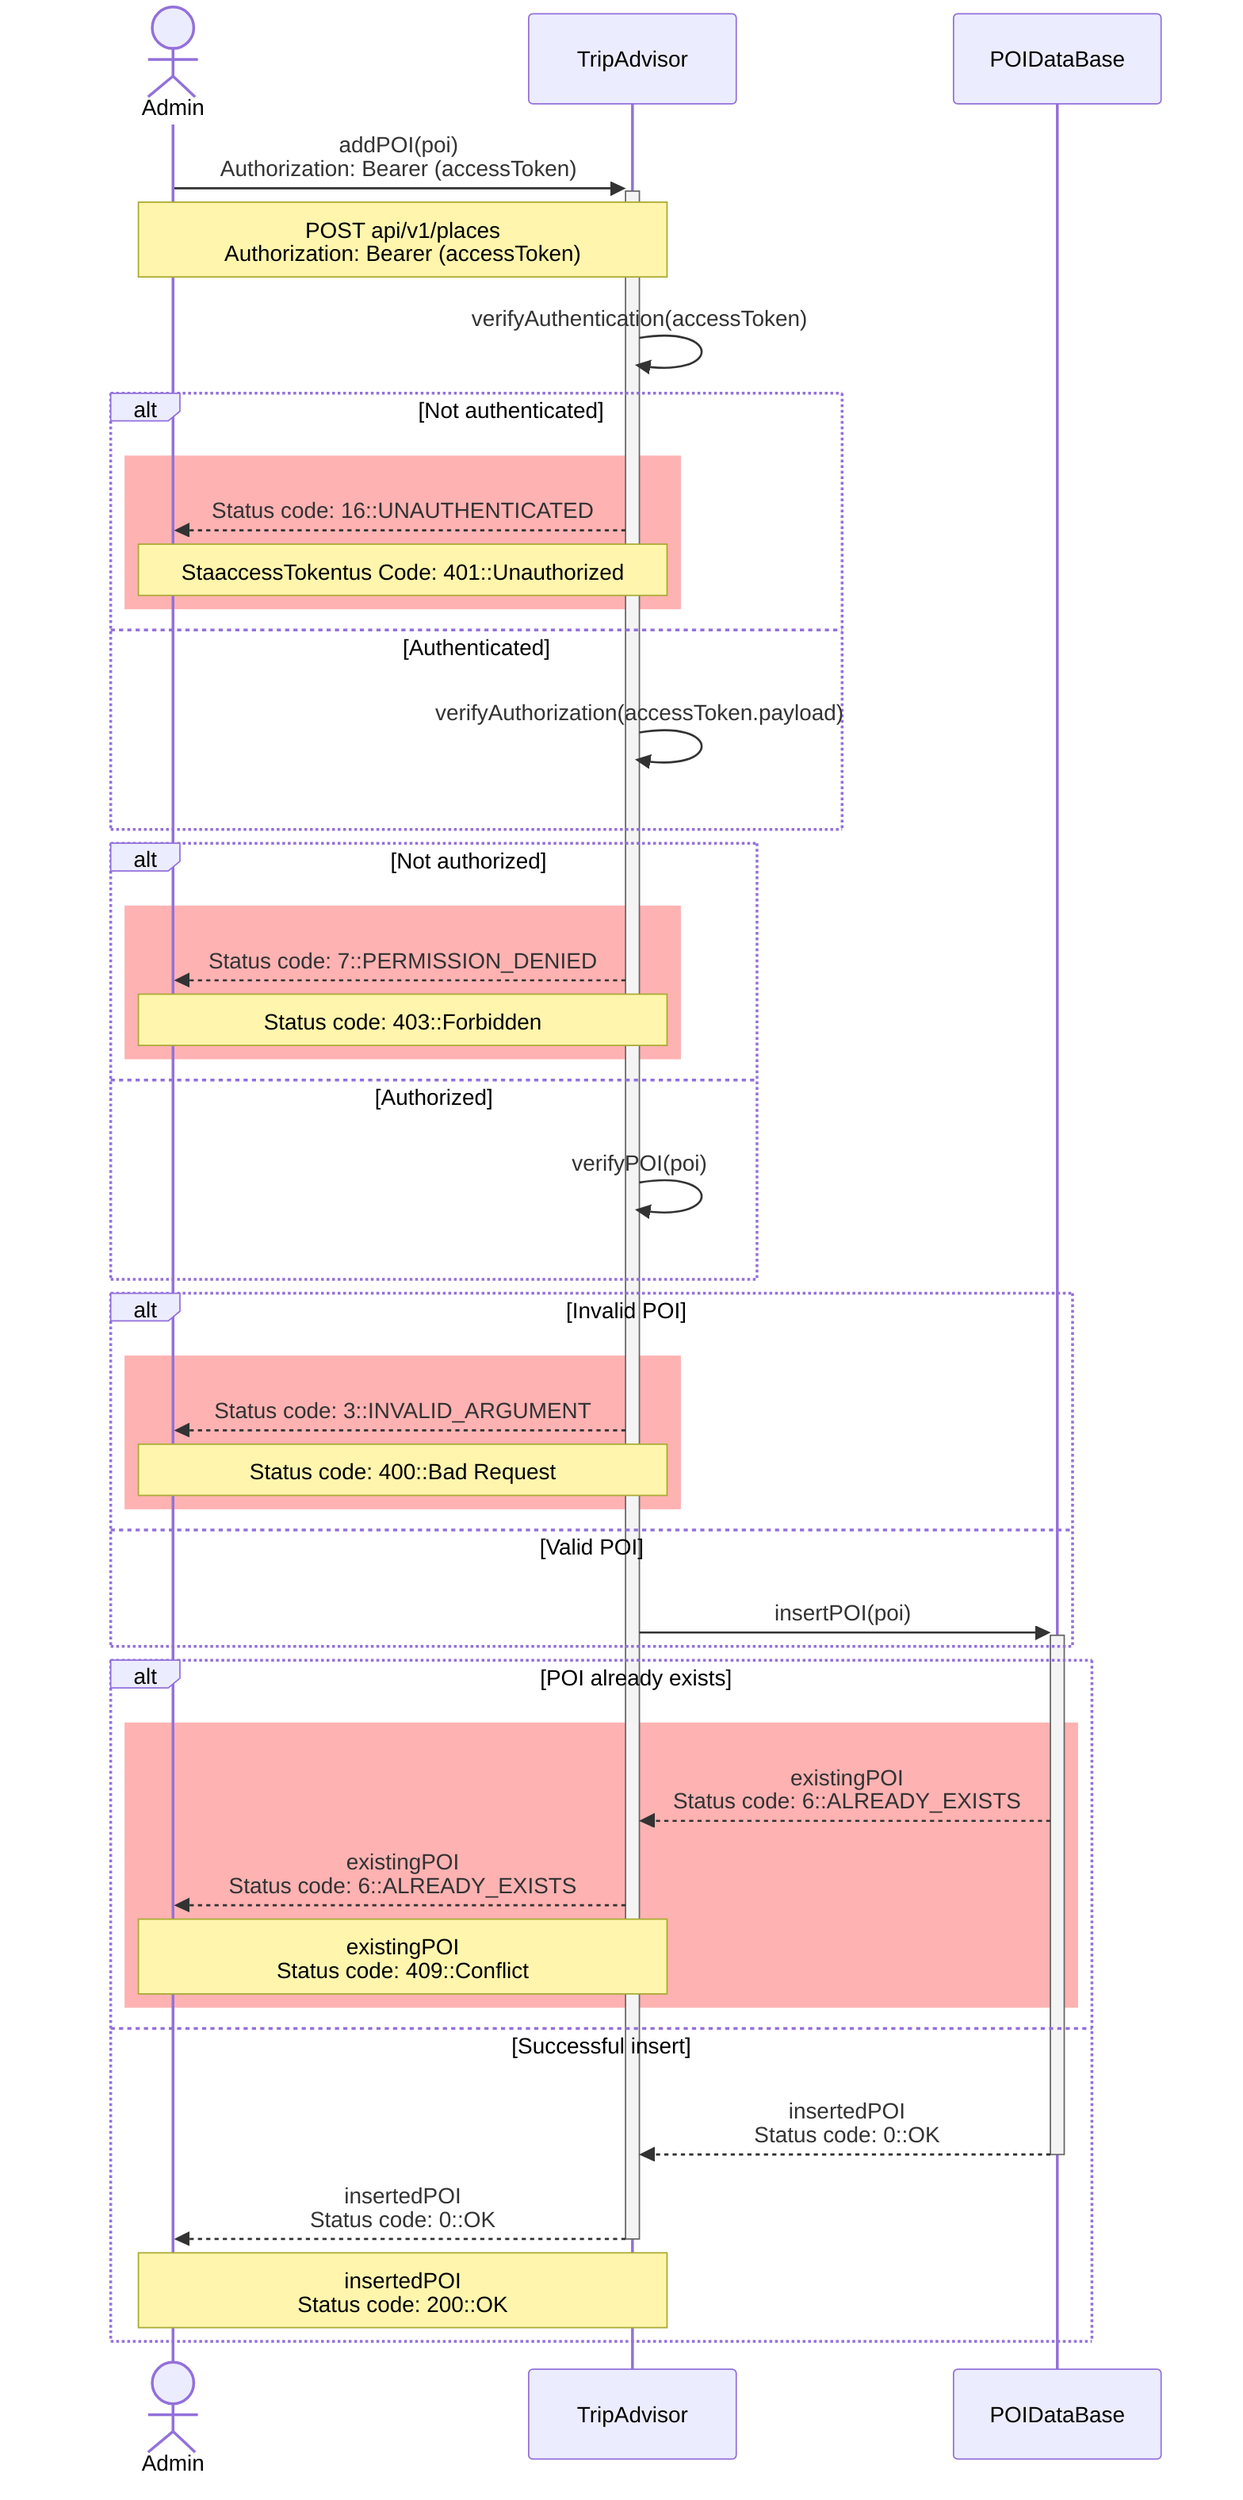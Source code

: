 sequenceDiagram
	actor Admin as Admin
	participant Trip as TripAdvisor
	participant DB as POIDataBase

	Admin->>+Trip: addPOI(poi)<br/>Authorization: Bearer (accessToken)
	Note over Admin,Trip: POST api/v1/places<br/>Authorization: Bearer (accessToken)

		Trip->>Trip: verifyAuthentication(accessToken)
		alt Not authenticated
			rect rgba(255, 0, 0, 0.3)
				Trip-->>Admin: Status code: 16::UNAUTHENTICATED
				Note over Admin,Trip: StaaccessTokentus Code: 401::Unauthorized
			end
		else Authenticated
			Trip->>Trip: verifyAuthorization(accessToken.payload)
		end
		alt Not authorized
			rect rgba(255, 0, 0, 0.3)
				Trip-->>Admin: Status code: 7::PERMISSION_DENIED
				Note over Admin,Trip: Status code: 403::Forbidden
			end
		else Authorized
			Trip->>Trip: verifyPOI(poi)
		end

		alt Invalid POI
			rect rgba(255, 0, 0, 0.3)
				Trip-->>Admin: Status code: 3::INVALID_ARGUMENT
				Note over Admin,Trip: Status code: 400::Bad Request
			end

		else Valid POI
			Trip->>+DB: insertPOI(poi)
		end

		alt POI already exists
			rect rgba(255, 0, 0, 0.3)
				DB-->>Trip: existingPOI<br/>Status code: 6::ALREADY_EXISTS
				Trip-->>Admin: existingPOI<br/>Status code: 6::ALREADY_EXISTS
				Note over Admin,Trip: existingPOI<br/>Status code: 409::Conflict
			end
		else Successful insert
			DB-->>-Trip: insertedPOI<br/>Status code: 0::OK
			Trip-->>-Admin: insertedPOI<br/>Status code: 0::OK
			Note over Admin,Trip: insertedPOI<br/>Status code: 200::OK
		end